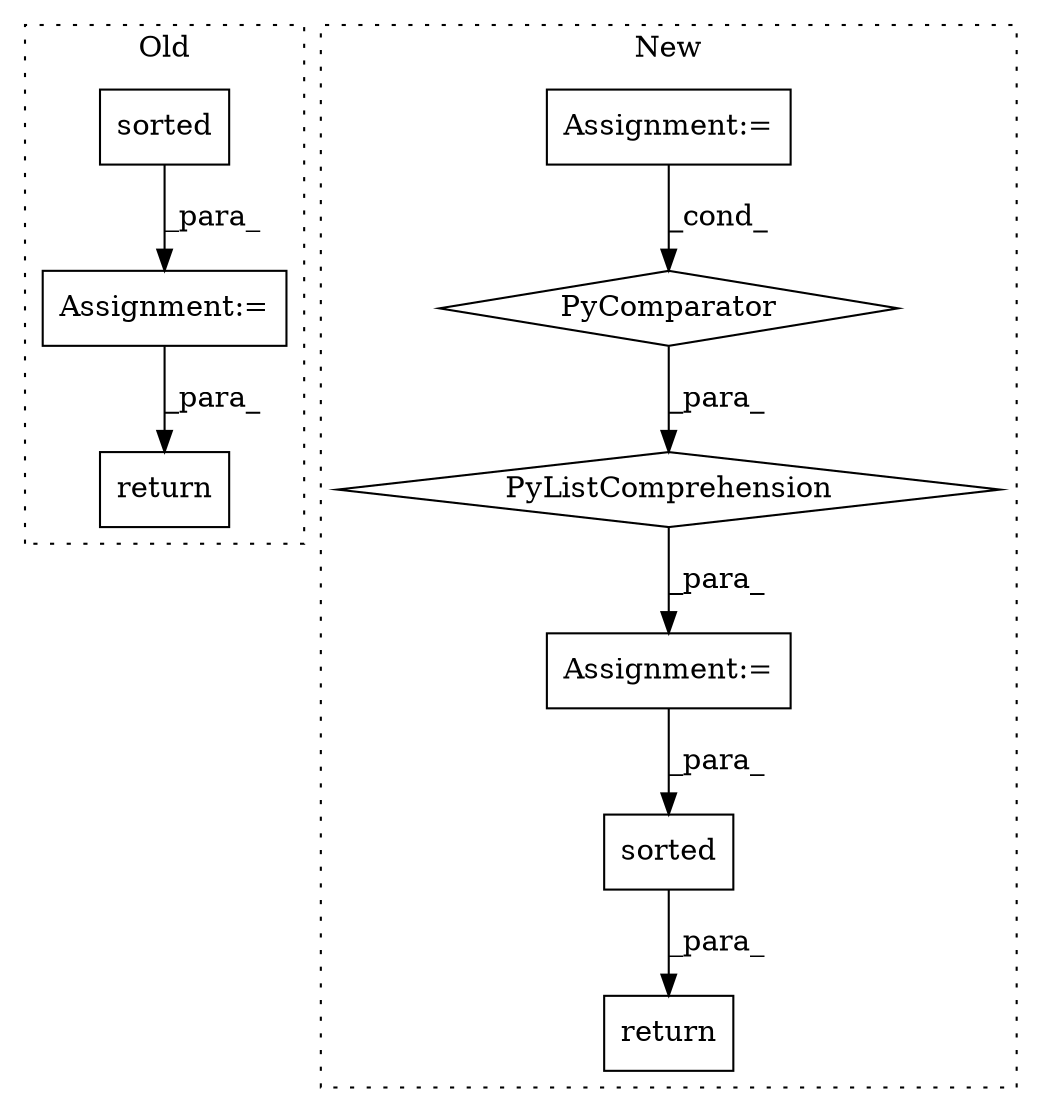 digraph G {
subgraph cluster0 {
1 [label="sorted" a="32" s="5643,5690" l="7,1" shape="box"];
3 [label="return" a="41" s="5697" l="7" shape="box"];
4 [label="Assignment:=" a="7" s="5642" l="1" shape="box"];
label = "Old";
style="dotted";
}
subgraph cluster1 {
2 [label="return" a="41" s="5528" l="7" shape="box"];
5 [label="Assignment:=" a="7" s="5405" l="84" shape="box"];
6 [label="PyComparator" a="113" s="5405" l="84" shape="diamond"];
7 [label="PyListComprehension" a="109" s="5245" l="257" shape="diamond"];
8 [label="Assignment:=" a="7" s="5228" l="17" shape="box"];
9 [label="sorted" a="32" s="5535,5564" l="7,1" shape="box"];
label = "New";
style="dotted";
}
1 -> 4 [label="_para_"];
4 -> 3 [label="_para_"];
5 -> 6 [label="_cond_"];
6 -> 7 [label="_para_"];
7 -> 8 [label="_para_"];
8 -> 9 [label="_para_"];
9 -> 2 [label="_para_"];
}